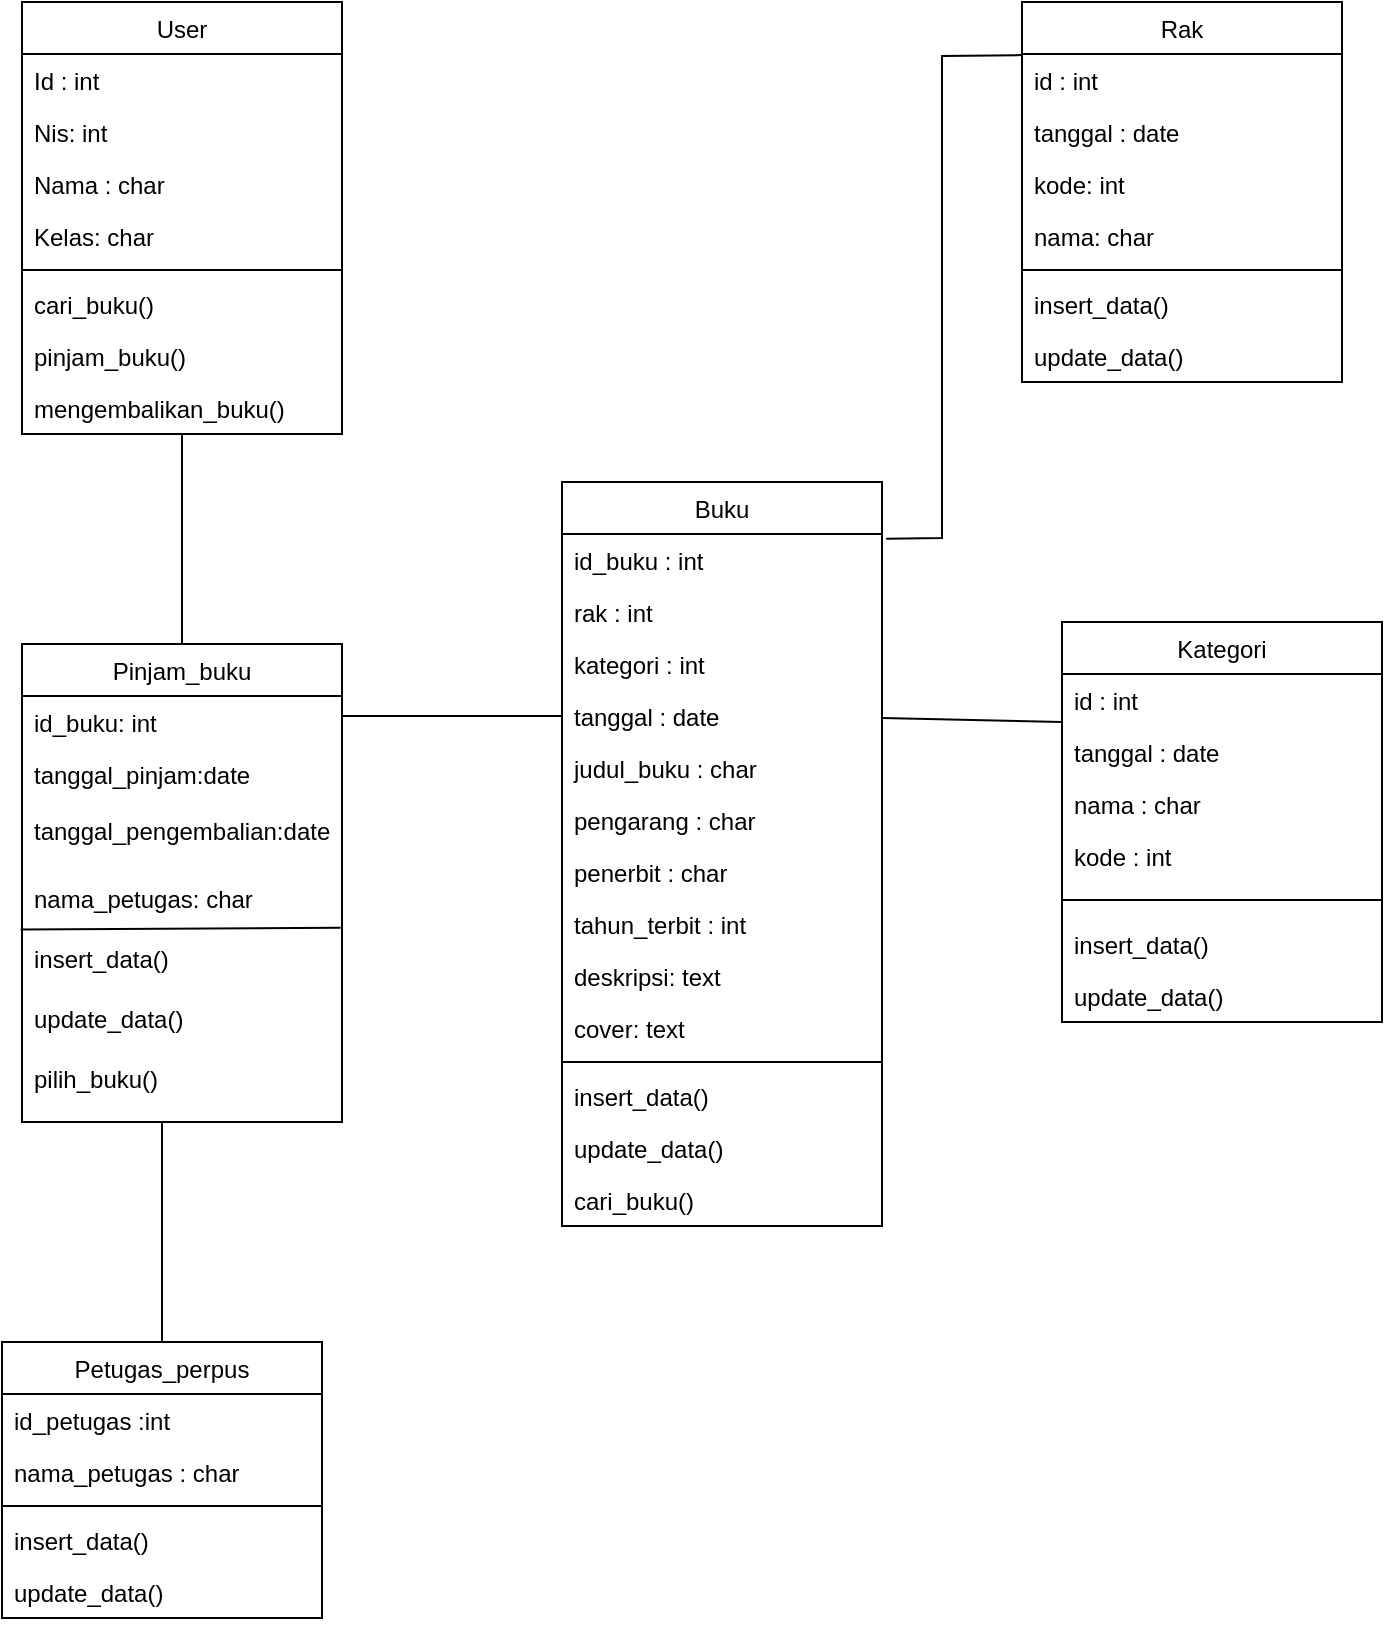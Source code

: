 <mxfile version="22.0.8" type="github">
  <diagram id="C5RBs43oDa-KdzZeNtuy" name="Page-1">
    <mxGraphModel dx="828" dy="518" grid="1" gridSize="10" guides="1" tooltips="1" connect="1" arrows="1" fold="1" page="1" pageScale="1" pageWidth="827" pageHeight="1169" math="0" shadow="0">
      <root>
        <mxCell id="WIyWlLk6GJQsqaUBKTNV-0" />
        <mxCell id="WIyWlLk6GJQsqaUBKTNV-1" parent="WIyWlLk6GJQsqaUBKTNV-0" />
        <mxCell id="zkfFHV4jXpPFQw0GAbJ--0" value="User" style="swimlane;fontStyle=0;align=center;verticalAlign=top;childLayout=stackLayout;horizontal=1;startSize=26;horizontalStack=0;resizeParent=1;resizeLast=0;collapsible=1;marginBottom=0;rounded=0;shadow=0;strokeWidth=1;" parent="WIyWlLk6GJQsqaUBKTNV-1" vertex="1">
          <mxGeometry x="90" y="120" width="160" height="216" as="geometry">
            <mxRectangle x="230" y="140" width="160" height="26" as="alternateBounds" />
          </mxGeometry>
        </mxCell>
        <mxCell id="zkfFHV4jXpPFQw0GAbJ--1" value="Id : int" style="text;align=left;verticalAlign=top;spacingLeft=4;spacingRight=4;overflow=hidden;rotatable=0;points=[[0,0.5],[1,0.5]];portConstraint=eastwest;" parent="zkfFHV4jXpPFQw0GAbJ--0" vertex="1">
          <mxGeometry y="26" width="160" height="26" as="geometry" />
        </mxCell>
        <mxCell id="KRLGkJddJbUxluGvkjKv-42" value="Nis: int" style="text;align=left;verticalAlign=top;spacingLeft=4;spacingRight=4;overflow=hidden;rotatable=0;points=[[0,0.5],[1,0.5]];portConstraint=eastwest;rounded=0;shadow=0;html=0;" parent="zkfFHV4jXpPFQw0GAbJ--0" vertex="1">
          <mxGeometry y="52" width="160" height="26" as="geometry" />
        </mxCell>
        <mxCell id="zkfFHV4jXpPFQw0GAbJ--2" value="Nama : char" style="text;align=left;verticalAlign=top;spacingLeft=4;spacingRight=4;overflow=hidden;rotatable=0;points=[[0,0.5],[1,0.5]];portConstraint=eastwest;rounded=0;shadow=0;html=0;" parent="zkfFHV4jXpPFQw0GAbJ--0" vertex="1">
          <mxGeometry y="78" width="160" height="26" as="geometry" />
        </mxCell>
        <mxCell id="zkfFHV4jXpPFQw0GAbJ--3" value="Kelas: char" style="text;align=left;verticalAlign=top;spacingLeft=4;spacingRight=4;overflow=hidden;rotatable=0;points=[[0,0.5],[1,0.5]];portConstraint=eastwest;rounded=0;shadow=0;html=0;" parent="zkfFHV4jXpPFQw0GAbJ--0" vertex="1">
          <mxGeometry y="104" width="160" height="26" as="geometry" />
        </mxCell>
        <mxCell id="zkfFHV4jXpPFQw0GAbJ--4" value="" style="line;html=1;strokeWidth=1;align=left;verticalAlign=middle;spacingTop=-1;spacingLeft=3;spacingRight=3;rotatable=0;labelPosition=right;points=[];portConstraint=eastwest;" parent="zkfFHV4jXpPFQw0GAbJ--0" vertex="1">
          <mxGeometry y="130" width="160" height="8" as="geometry" />
        </mxCell>
        <mxCell id="zkfFHV4jXpPFQw0GAbJ--5" value="cari_buku()" style="text;align=left;verticalAlign=top;spacingLeft=4;spacingRight=4;overflow=hidden;rotatable=0;points=[[0,0.5],[1,0.5]];portConstraint=eastwest;" parent="zkfFHV4jXpPFQw0GAbJ--0" vertex="1">
          <mxGeometry y="138" width="160" height="26" as="geometry" />
        </mxCell>
        <mxCell id="KRLGkJddJbUxluGvkjKv-43" value="pinjam_buku()" style="text;align=left;verticalAlign=top;spacingLeft=4;spacingRight=4;overflow=hidden;rotatable=0;points=[[0,0.5],[1,0.5]];portConstraint=eastwest;" parent="zkfFHV4jXpPFQw0GAbJ--0" vertex="1">
          <mxGeometry y="164" width="160" height="26" as="geometry" />
        </mxCell>
        <mxCell id="KRLGkJddJbUxluGvkjKv-45" value="mengembalikan_buku()" style="text;align=left;verticalAlign=top;spacingLeft=4;spacingRight=4;overflow=hidden;rotatable=0;points=[[0,0.5],[1,0.5]];portConstraint=eastwest;" parent="zkfFHV4jXpPFQw0GAbJ--0" vertex="1">
          <mxGeometry y="190" width="160" height="26" as="geometry" />
        </mxCell>
        <mxCell id="zkfFHV4jXpPFQw0GAbJ--17" value="Buku" style="swimlane;fontStyle=0;align=center;verticalAlign=top;childLayout=stackLayout;horizontal=1;startSize=26;horizontalStack=0;resizeParent=1;resizeLast=0;collapsible=1;marginBottom=0;rounded=0;shadow=0;strokeWidth=1;" parent="WIyWlLk6GJQsqaUBKTNV-1" vertex="1">
          <mxGeometry x="360" y="360" width="160" height="372" as="geometry">
            <mxRectangle x="550" y="140" width="160" height="26" as="alternateBounds" />
          </mxGeometry>
        </mxCell>
        <mxCell id="zkfFHV4jXpPFQw0GAbJ--18" value="id_buku : int " style="text;align=left;verticalAlign=top;spacingLeft=4;spacingRight=4;overflow=hidden;rotatable=0;points=[[0,0.5],[1,0.5]];portConstraint=eastwest;" parent="zkfFHV4jXpPFQw0GAbJ--17" vertex="1">
          <mxGeometry y="26" width="160" height="26" as="geometry" />
        </mxCell>
        <mxCell id="-nEEKFw_kexqva2vjQNQ-0" value="rak : int" style="text;align=left;verticalAlign=top;spacingLeft=4;spacingRight=4;overflow=hidden;rotatable=0;points=[[0,0.5],[1,0.5]];portConstraint=eastwest;rounded=0;shadow=0;html=0;" parent="zkfFHV4jXpPFQw0GAbJ--17" vertex="1">
          <mxGeometry y="52" width="160" height="26" as="geometry" />
        </mxCell>
        <mxCell id="-nEEKFw_kexqva2vjQNQ-1" value="kategori : int" style="text;align=left;verticalAlign=top;spacingLeft=4;spacingRight=4;overflow=hidden;rotatable=0;points=[[0,0.5],[1,0.5]];portConstraint=eastwest;rounded=0;shadow=0;html=0;" parent="zkfFHV4jXpPFQw0GAbJ--17" vertex="1">
          <mxGeometry y="78" width="160" height="26" as="geometry" />
        </mxCell>
        <mxCell id="zkfFHV4jXpPFQw0GAbJ--21" value="tanggal : date" style="text;align=left;verticalAlign=top;spacingLeft=4;spacingRight=4;overflow=hidden;rotatable=0;points=[[0,0.5],[1,0.5]];portConstraint=eastwest;rounded=0;shadow=0;html=0;" parent="zkfFHV4jXpPFQw0GAbJ--17" vertex="1">
          <mxGeometry y="104" width="160" height="26" as="geometry" />
        </mxCell>
        <mxCell id="KRLGkJddJbUxluGvkjKv-1" value="judul_buku : char" style="text;align=left;verticalAlign=top;spacingLeft=4;spacingRight=4;overflow=hidden;rotatable=0;points=[[0,0.5],[1,0.5]];portConstraint=eastwest;rounded=0;shadow=0;html=0;" parent="zkfFHV4jXpPFQw0GAbJ--17" vertex="1">
          <mxGeometry y="130" width="160" height="26" as="geometry" />
        </mxCell>
        <mxCell id="zkfFHV4jXpPFQw0GAbJ--19" value="pengarang : char" style="text;align=left;verticalAlign=top;spacingLeft=4;spacingRight=4;overflow=hidden;rotatable=0;points=[[0,0.5],[1,0.5]];portConstraint=eastwest;rounded=0;shadow=0;html=0;" parent="zkfFHV4jXpPFQw0GAbJ--17" vertex="1">
          <mxGeometry y="156" width="160" height="26" as="geometry" />
        </mxCell>
        <mxCell id="zkfFHV4jXpPFQw0GAbJ--20" value="penerbit : char" style="text;align=left;verticalAlign=top;spacingLeft=4;spacingRight=4;overflow=hidden;rotatable=0;points=[[0,0.5],[1,0.5]];portConstraint=eastwest;rounded=0;shadow=0;html=0;" parent="zkfFHV4jXpPFQw0GAbJ--17" vertex="1">
          <mxGeometry y="182" width="160" height="26" as="geometry" />
        </mxCell>
        <mxCell id="zkfFHV4jXpPFQw0GAbJ--22" value="tahun_terbit : int" style="text;align=left;verticalAlign=top;spacingLeft=4;spacingRight=4;overflow=hidden;rotatable=0;points=[[0,0.5],[1,0.5]];portConstraint=eastwest;rounded=0;shadow=0;html=0;" parent="zkfFHV4jXpPFQw0GAbJ--17" vertex="1">
          <mxGeometry y="208" width="160" height="26" as="geometry" />
        </mxCell>
        <mxCell id="-nEEKFw_kexqva2vjQNQ-2" value="deskripsi: text" style="text;align=left;verticalAlign=top;spacingLeft=4;spacingRight=4;overflow=hidden;rotatable=0;points=[[0,0.5],[1,0.5]];portConstraint=eastwest;rounded=0;shadow=0;html=0;" parent="zkfFHV4jXpPFQw0GAbJ--17" vertex="1">
          <mxGeometry y="234" width="160" height="26" as="geometry" />
        </mxCell>
        <mxCell id="-nEEKFw_kexqva2vjQNQ-3" value="cover: text" style="text;align=left;verticalAlign=top;spacingLeft=4;spacingRight=4;overflow=hidden;rotatable=0;points=[[0,0.5],[1,0.5]];portConstraint=eastwest;rounded=0;shadow=0;html=0;" parent="zkfFHV4jXpPFQw0GAbJ--17" vertex="1">
          <mxGeometry y="260" width="160" height="26" as="geometry" />
        </mxCell>
        <mxCell id="zkfFHV4jXpPFQw0GAbJ--23" value="" style="line;html=1;strokeWidth=1;align=left;verticalAlign=middle;spacingTop=-1;spacingLeft=3;spacingRight=3;rotatable=0;labelPosition=right;points=[];portConstraint=eastwest;" parent="zkfFHV4jXpPFQw0GAbJ--17" vertex="1">
          <mxGeometry y="286" width="160" height="8" as="geometry" />
        </mxCell>
        <mxCell id="zkfFHV4jXpPFQw0GAbJ--24" value="insert_data()" style="text;align=left;verticalAlign=top;spacingLeft=4;spacingRight=4;overflow=hidden;rotatable=0;points=[[0,0.5],[1,0.5]];portConstraint=eastwest;" parent="zkfFHV4jXpPFQw0GAbJ--17" vertex="1">
          <mxGeometry y="294" width="160" height="26" as="geometry" />
        </mxCell>
        <mxCell id="zkfFHV4jXpPFQw0GAbJ--25" value="update_data()" style="text;align=left;verticalAlign=top;spacingLeft=4;spacingRight=4;overflow=hidden;rotatable=0;points=[[0,0.5],[1,0.5]];portConstraint=eastwest;" parent="zkfFHV4jXpPFQw0GAbJ--17" vertex="1">
          <mxGeometry y="320" width="160" height="26" as="geometry" />
        </mxCell>
        <mxCell id="KRLGkJddJbUxluGvkjKv-56" value="cari_buku()" style="text;align=left;verticalAlign=top;spacingLeft=4;spacingRight=4;overflow=hidden;rotatable=0;points=[[0,0.5],[1,0.5]];portConstraint=eastwest;" parent="zkfFHV4jXpPFQw0GAbJ--17" vertex="1">
          <mxGeometry y="346" width="160" height="26" as="geometry" />
        </mxCell>
        <mxCell id="KRLGkJddJbUxluGvkjKv-2" value="Petugas_perpus" style="swimlane;fontStyle=0;align=center;verticalAlign=top;childLayout=stackLayout;horizontal=1;startSize=26;horizontalStack=0;resizeParent=1;resizeLast=0;collapsible=1;marginBottom=0;rounded=0;shadow=0;strokeWidth=1;" parent="WIyWlLk6GJQsqaUBKTNV-1" vertex="1">
          <mxGeometry x="80" y="790" width="160" height="138" as="geometry">
            <mxRectangle x="230" y="140" width="160" height="26" as="alternateBounds" />
          </mxGeometry>
        </mxCell>
        <mxCell id="KRLGkJddJbUxluGvkjKv-3" value="id_petugas :int" style="text;align=left;verticalAlign=top;spacingLeft=4;spacingRight=4;overflow=hidden;rotatable=0;points=[[0,0.5],[1,0.5]];portConstraint=eastwest;" parent="KRLGkJddJbUxluGvkjKv-2" vertex="1">
          <mxGeometry y="26" width="160" height="26" as="geometry" />
        </mxCell>
        <mxCell id="KRLGkJddJbUxluGvkjKv-4" value="nama_petugas : char" style="text;align=left;verticalAlign=top;spacingLeft=4;spacingRight=4;overflow=hidden;rotatable=0;points=[[0,0.5],[1,0.5]];portConstraint=eastwest;rounded=0;shadow=0;html=0;" parent="KRLGkJddJbUxluGvkjKv-2" vertex="1">
          <mxGeometry y="52" width="160" height="26" as="geometry" />
        </mxCell>
        <mxCell id="KRLGkJddJbUxluGvkjKv-6" value="" style="line;html=1;strokeWidth=1;align=left;verticalAlign=middle;spacingTop=-1;spacingLeft=3;spacingRight=3;rotatable=0;labelPosition=right;points=[];portConstraint=eastwest;" parent="KRLGkJddJbUxluGvkjKv-2" vertex="1">
          <mxGeometry y="78" width="160" height="8" as="geometry" />
        </mxCell>
        <mxCell id="KRLGkJddJbUxluGvkjKv-7" value="insert_data()" style="text;align=left;verticalAlign=top;spacingLeft=4;spacingRight=4;overflow=hidden;rotatable=0;points=[[0,0.5],[1,0.5]];portConstraint=eastwest;" parent="KRLGkJddJbUxluGvkjKv-2" vertex="1">
          <mxGeometry y="86" width="160" height="26" as="geometry" />
        </mxCell>
        <mxCell id="KRLGkJddJbUxluGvkjKv-53" value="update_data()" style="text;align=left;verticalAlign=top;spacingLeft=4;spacingRight=4;overflow=hidden;rotatable=0;points=[[0,0.5],[1,0.5]];portConstraint=eastwest;" parent="KRLGkJddJbUxluGvkjKv-2" vertex="1">
          <mxGeometry y="112" width="160" height="26" as="geometry" />
        </mxCell>
        <mxCell id="KRLGkJddJbUxluGvkjKv-9" value="Pinjam_buku" style="swimlane;fontStyle=0;align=center;verticalAlign=top;childLayout=stackLayout;horizontal=1;startSize=26;horizontalStack=0;resizeParent=1;resizeLast=0;collapsible=1;marginBottom=0;rounded=0;shadow=0;strokeWidth=1;" parent="WIyWlLk6GJQsqaUBKTNV-1" vertex="1">
          <mxGeometry x="90" y="441" width="160" height="239" as="geometry">
            <mxRectangle x="230" y="140" width="160" height="26" as="alternateBounds" />
          </mxGeometry>
        </mxCell>
        <mxCell id="KRLGkJddJbUxluGvkjKv-10" value="id_buku: int" style="text;align=left;verticalAlign=top;spacingLeft=4;spacingRight=4;overflow=hidden;rotatable=0;points=[[0,0.5],[1,0.5]];portConstraint=eastwest;" parent="KRLGkJddJbUxluGvkjKv-9" vertex="1">
          <mxGeometry y="26" width="160" height="26" as="geometry" />
        </mxCell>
        <mxCell id="KRLGkJddJbUxluGvkjKv-11" value="tanggal_pinjam:date" style="text;align=left;verticalAlign=top;spacingLeft=4;spacingRight=4;overflow=hidden;rotatable=0;points=[[0,0.5],[1,0.5]];portConstraint=eastwest;rounded=0;shadow=0;html=0;" parent="KRLGkJddJbUxluGvkjKv-9" vertex="1">
          <mxGeometry y="52" width="160" height="28" as="geometry" />
        </mxCell>
        <mxCell id="KRLGkJddJbUxluGvkjKv-14" value="tanggal_pengembalian:date" style="text;align=left;verticalAlign=top;spacingLeft=4;spacingRight=4;overflow=hidden;rotatable=0;points=[[0,0.5],[1,0.5]];portConstraint=eastwest;" parent="KRLGkJddJbUxluGvkjKv-9" vertex="1">
          <mxGeometry y="80" width="160" height="34" as="geometry" />
        </mxCell>
        <mxCell id="KRLGkJddJbUxluGvkjKv-48" value="" style="endArrow=none;html=1;rounded=0;entryX=0.996;entryY=0.929;entryDx=0;entryDy=0;entryPerimeter=0;exitX=-0.004;exitY=0.959;exitDx=0;exitDy=0;exitPerimeter=0;" parent="KRLGkJddJbUxluGvkjKv-9" source="KRLGkJddJbUxluGvkjKv-47" target="KRLGkJddJbUxluGvkjKv-47" edge="1">
          <mxGeometry width="50" height="50" relative="1" as="geometry">
            <mxPoint x="10" y="171" as="sourcePoint" />
            <mxPoint x="240" y="39" as="targetPoint" />
            <Array as="points" />
          </mxGeometry>
        </mxCell>
        <mxCell id="KRLGkJddJbUxluGvkjKv-47" value="nama_petugas: char" style="text;align=left;verticalAlign=top;spacingLeft=4;spacingRight=4;overflow=hidden;rotatable=0;points=[[0,0.5],[1,0.5]];portConstraint=eastwest;" parent="KRLGkJddJbUxluGvkjKv-9" vertex="1">
          <mxGeometry y="114" width="160" height="30" as="geometry" />
        </mxCell>
        <mxCell id="KRLGkJddJbUxluGvkjKv-50" value="insert_data()" style="text;align=left;verticalAlign=top;spacingLeft=4;spacingRight=4;overflow=hidden;rotatable=0;points=[[0,0.5],[1,0.5]];portConstraint=eastwest;" parent="KRLGkJddJbUxluGvkjKv-9" vertex="1">
          <mxGeometry y="144" width="160" height="30" as="geometry" />
        </mxCell>
        <mxCell id="KRLGkJddJbUxluGvkjKv-51" value="update_data()" style="text;align=left;verticalAlign=top;spacingLeft=4;spacingRight=4;overflow=hidden;rotatable=0;points=[[0,0.5],[1,0.5]];portConstraint=eastwest;" parent="KRLGkJddJbUxluGvkjKv-9" vertex="1">
          <mxGeometry y="174" width="160" height="30" as="geometry" />
        </mxCell>
        <mxCell id="KRLGkJddJbUxluGvkjKv-52" value="pilih_buku()" style="text;align=left;verticalAlign=top;spacingLeft=4;spacingRight=4;overflow=hidden;rotatable=0;points=[[0,0.5],[1,0.5]];portConstraint=eastwest;" parent="KRLGkJddJbUxluGvkjKv-9" vertex="1">
          <mxGeometry y="204" width="160" height="30" as="geometry" />
        </mxCell>
        <mxCell id="KRLGkJddJbUxluGvkjKv-15" value="Rak" style="swimlane;fontStyle=0;align=center;verticalAlign=top;childLayout=stackLayout;horizontal=1;startSize=26;horizontalStack=0;resizeParent=1;resizeLast=0;collapsible=1;marginBottom=0;rounded=0;shadow=0;strokeWidth=1;" parent="WIyWlLk6GJQsqaUBKTNV-1" vertex="1">
          <mxGeometry x="590" y="120" width="160" height="190" as="geometry">
            <mxRectangle x="230" y="140" width="160" height="26" as="alternateBounds" />
          </mxGeometry>
        </mxCell>
        <mxCell id="KRLGkJddJbUxluGvkjKv-16" value="id : int" style="text;align=left;verticalAlign=top;spacingLeft=4;spacingRight=4;overflow=hidden;rotatable=0;points=[[0,0.5],[1,0.5]];portConstraint=eastwest;" parent="KRLGkJddJbUxluGvkjKv-15" vertex="1">
          <mxGeometry y="26" width="160" height="26" as="geometry" />
        </mxCell>
        <mxCell id="KRLGkJddJbUxluGvkjKv-17" value="tanggal : date" style="text;align=left;verticalAlign=top;spacingLeft=4;spacingRight=4;overflow=hidden;rotatable=0;points=[[0,0.5],[1,0.5]];portConstraint=eastwest;rounded=0;shadow=0;html=0;" parent="KRLGkJddJbUxluGvkjKv-15" vertex="1">
          <mxGeometry y="52" width="160" height="26" as="geometry" />
        </mxCell>
        <mxCell id="KRLGkJddJbUxluGvkjKv-18" value="kode: int" style="text;align=left;verticalAlign=top;spacingLeft=4;spacingRight=4;overflow=hidden;rotatable=0;points=[[0,0.5],[1,0.5]];portConstraint=eastwest;rounded=0;shadow=0;html=0;" parent="KRLGkJddJbUxluGvkjKv-15" vertex="1">
          <mxGeometry y="78" width="160" height="26" as="geometry" />
        </mxCell>
        <mxCell id="KRLGkJddJbUxluGvkjKv-58" value="nama: char" style="text;align=left;verticalAlign=top;spacingLeft=4;spacingRight=4;overflow=hidden;rotatable=0;points=[[0,0.5],[1,0.5]];portConstraint=eastwest;rounded=0;shadow=0;html=0;" parent="KRLGkJddJbUxluGvkjKv-15" vertex="1">
          <mxGeometry y="104" width="160" height="26" as="geometry" />
        </mxCell>
        <mxCell id="KRLGkJddJbUxluGvkjKv-19" value="" style="line;html=1;strokeWidth=1;align=left;verticalAlign=middle;spacingTop=-1;spacingLeft=3;spacingRight=3;rotatable=0;labelPosition=right;points=[];portConstraint=eastwest;" parent="KRLGkJddJbUxluGvkjKv-15" vertex="1">
          <mxGeometry y="130" width="160" height="8" as="geometry" />
        </mxCell>
        <mxCell id="KRLGkJddJbUxluGvkjKv-20" value="insert_data()" style="text;align=left;verticalAlign=top;spacingLeft=4;spacingRight=4;overflow=hidden;rotatable=0;points=[[0,0.5],[1,0.5]];portConstraint=eastwest;" parent="KRLGkJddJbUxluGvkjKv-15" vertex="1">
          <mxGeometry y="138" width="160" height="26" as="geometry" />
        </mxCell>
        <mxCell id="KRLGkJddJbUxluGvkjKv-59" value="update_data()" style="text;align=left;verticalAlign=top;spacingLeft=4;spacingRight=4;overflow=hidden;rotatable=0;points=[[0,0.5],[1,0.5]];portConstraint=eastwest;" parent="KRLGkJddJbUxluGvkjKv-15" vertex="1">
          <mxGeometry y="164" width="160" height="26" as="geometry" />
        </mxCell>
        <mxCell id="KRLGkJddJbUxluGvkjKv-21" value="Kategori" style="swimlane;fontStyle=0;align=center;verticalAlign=top;childLayout=stackLayout;horizontal=1;startSize=26;horizontalStack=0;resizeParent=1;resizeLast=0;collapsible=1;marginBottom=0;rounded=0;shadow=0;strokeWidth=1;" parent="WIyWlLk6GJQsqaUBKTNV-1" vertex="1">
          <mxGeometry x="610" y="430" width="160" height="200" as="geometry">
            <mxRectangle x="230" y="140" width="160" height="26" as="alternateBounds" />
          </mxGeometry>
        </mxCell>
        <mxCell id="KRLGkJddJbUxluGvkjKv-22" value="id : int" style="text;align=left;verticalAlign=top;spacingLeft=4;spacingRight=4;overflow=hidden;rotatable=0;points=[[0,0.5],[1,0.5]];portConstraint=eastwest;" parent="KRLGkJddJbUxluGvkjKv-21" vertex="1">
          <mxGeometry y="26" width="160" height="26" as="geometry" />
        </mxCell>
        <mxCell id="KRLGkJddJbUxluGvkjKv-23" value="tanggal : date" style="text;align=left;verticalAlign=top;spacingLeft=4;spacingRight=4;overflow=hidden;rotatable=0;points=[[0,0.5],[1,0.5]];portConstraint=eastwest;rounded=0;shadow=0;html=0;" parent="KRLGkJddJbUxluGvkjKv-21" vertex="1">
          <mxGeometry y="52" width="160" height="26" as="geometry" />
        </mxCell>
        <mxCell id="KRLGkJddJbUxluGvkjKv-24" value="nama : char" style="text;align=left;verticalAlign=top;spacingLeft=4;spacingRight=4;overflow=hidden;rotatable=0;points=[[0,0.5],[1,0.5]];portConstraint=eastwest;rounded=0;shadow=0;html=0;" parent="KRLGkJddJbUxluGvkjKv-21" vertex="1">
          <mxGeometry y="78" width="160" height="26" as="geometry" />
        </mxCell>
        <mxCell id="KRLGkJddJbUxluGvkjKv-54" value="kode : int" style="text;align=left;verticalAlign=top;spacingLeft=4;spacingRight=4;overflow=hidden;rotatable=0;points=[[0,0.5],[1,0.5]];portConstraint=eastwest;rounded=0;shadow=0;html=0;" parent="KRLGkJddJbUxluGvkjKv-21" vertex="1">
          <mxGeometry y="104" width="160" height="26" as="geometry" />
        </mxCell>
        <mxCell id="KRLGkJddJbUxluGvkjKv-25" value="" style="line;html=1;strokeWidth=1;align=left;verticalAlign=middle;spacingTop=-1;spacingLeft=3;spacingRight=3;rotatable=0;labelPosition=right;points=[];portConstraint=eastwest;" parent="KRLGkJddJbUxluGvkjKv-21" vertex="1">
          <mxGeometry y="130" width="160" height="18" as="geometry" />
        </mxCell>
        <mxCell id="KRLGkJddJbUxluGvkjKv-26" value="insert_data()" style="text;align=left;verticalAlign=top;spacingLeft=4;spacingRight=4;overflow=hidden;rotatable=0;points=[[0,0.5],[1,0.5]];portConstraint=eastwest;" parent="KRLGkJddJbUxluGvkjKv-21" vertex="1">
          <mxGeometry y="148" width="160" height="26" as="geometry" />
        </mxCell>
        <mxCell id="KRLGkJddJbUxluGvkjKv-57" value="update_data()" style="text;align=left;verticalAlign=top;spacingLeft=4;spacingRight=4;overflow=hidden;rotatable=0;points=[[0,0.5],[1,0.5]];portConstraint=eastwest;" parent="KRLGkJddJbUxluGvkjKv-21" vertex="1">
          <mxGeometry y="174" width="160" height="26" as="geometry" />
        </mxCell>
        <mxCell id="KRLGkJddJbUxluGvkjKv-34" value="" style="endArrow=none;html=1;rounded=0;exitX=0.5;exitY=0;exitDx=0;exitDy=0;" parent="WIyWlLk6GJQsqaUBKTNV-1" source="KRLGkJddJbUxluGvkjKv-9" target="KRLGkJddJbUxluGvkjKv-45" edge="1">
          <mxGeometry width="50" height="50" relative="1" as="geometry">
            <mxPoint x="160" y="430" as="sourcePoint" />
            <mxPoint x="160" y="340" as="targetPoint" />
          </mxGeometry>
        </mxCell>
        <mxCell id="KRLGkJddJbUxluGvkjKv-35" value="" style="endArrow=none;html=1;rounded=0;exitX=0.5;exitY=0;exitDx=0;exitDy=0;" parent="WIyWlLk6GJQsqaUBKTNV-1" source="KRLGkJddJbUxluGvkjKv-2" edge="1">
          <mxGeometry width="50" height="50" relative="1" as="geometry">
            <mxPoint x="159" y="780" as="sourcePoint" />
            <mxPoint x="160" y="680" as="targetPoint" />
            <Array as="points" />
          </mxGeometry>
        </mxCell>
        <mxCell id="KRLGkJddJbUxluGvkjKv-36" value="" style="endArrow=none;html=1;rounded=0;entryX=0;entryY=0.5;entryDx=0;entryDy=0;" parent="WIyWlLk6GJQsqaUBKTNV-1" target="zkfFHV4jXpPFQw0GAbJ--21" edge="1">
          <mxGeometry width="50" height="50" relative="1" as="geometry">
            <mxPoint x="250" y="477" as="sourcePoint" />
            <mxPoint x="360" y="480" as="targetPoint" />
          </mxGeometry>
        </mxCell>
        <mxCell id="KRLGkJddJbUxluGvkjKv-40" value="" style="endArrow=none;html=1;rounded=0;exitX=1.013;exitY=0.09;exitDx=0;exitDy=0;exitPerimeter=0;entryX=-0.002;entryY=0.021;entryDx=0;entryDy=0;entryPerimeter=0;" parent="WIyWlLk6GJQsqaUBKTNV-1" source="zkfFHV4jXpPFQw0GAbJ--18" target="KRLGkJddJbUxluGvkjKv-16" edge="1">
          <mxGeometry width="50" height="50" relative="1" as="geometry">
            <mxPoint x="171" y="452" as="sourcePoint" />
            <mxPoint x="170" y="270" as="targetPoint" />
            <Array as="points">
              <mxPoint x="550" y="388" />
              <mxPoint x="550" y="147" />
            </Array>
          </mxGeometry>
        </mxCell>
        <mxCell id="KRLGkJddJbUxluGvkjKv-41" value="" style="endArrow=none;html=1;rounded=0;entryX=0;entryY=0.25;entryDx=0;entryDy=0;" parent="WIyWlLk6GJQsqaUBKTNV-1" target="KRLGkJddJbUxluGvkjKv-21" edge="1">
          <mxGeometry width="50" height="50" relative="1" as="geometry">
            <mxPoint x="520" y="478" as="sourcePoint" />
            <mxPoint x="170" y="270" as="targetPoint" />
          </mxGeometry>
        </mxCell>
      </root>
    </mxGraphModel>
  </diagram>
</mxfile>
